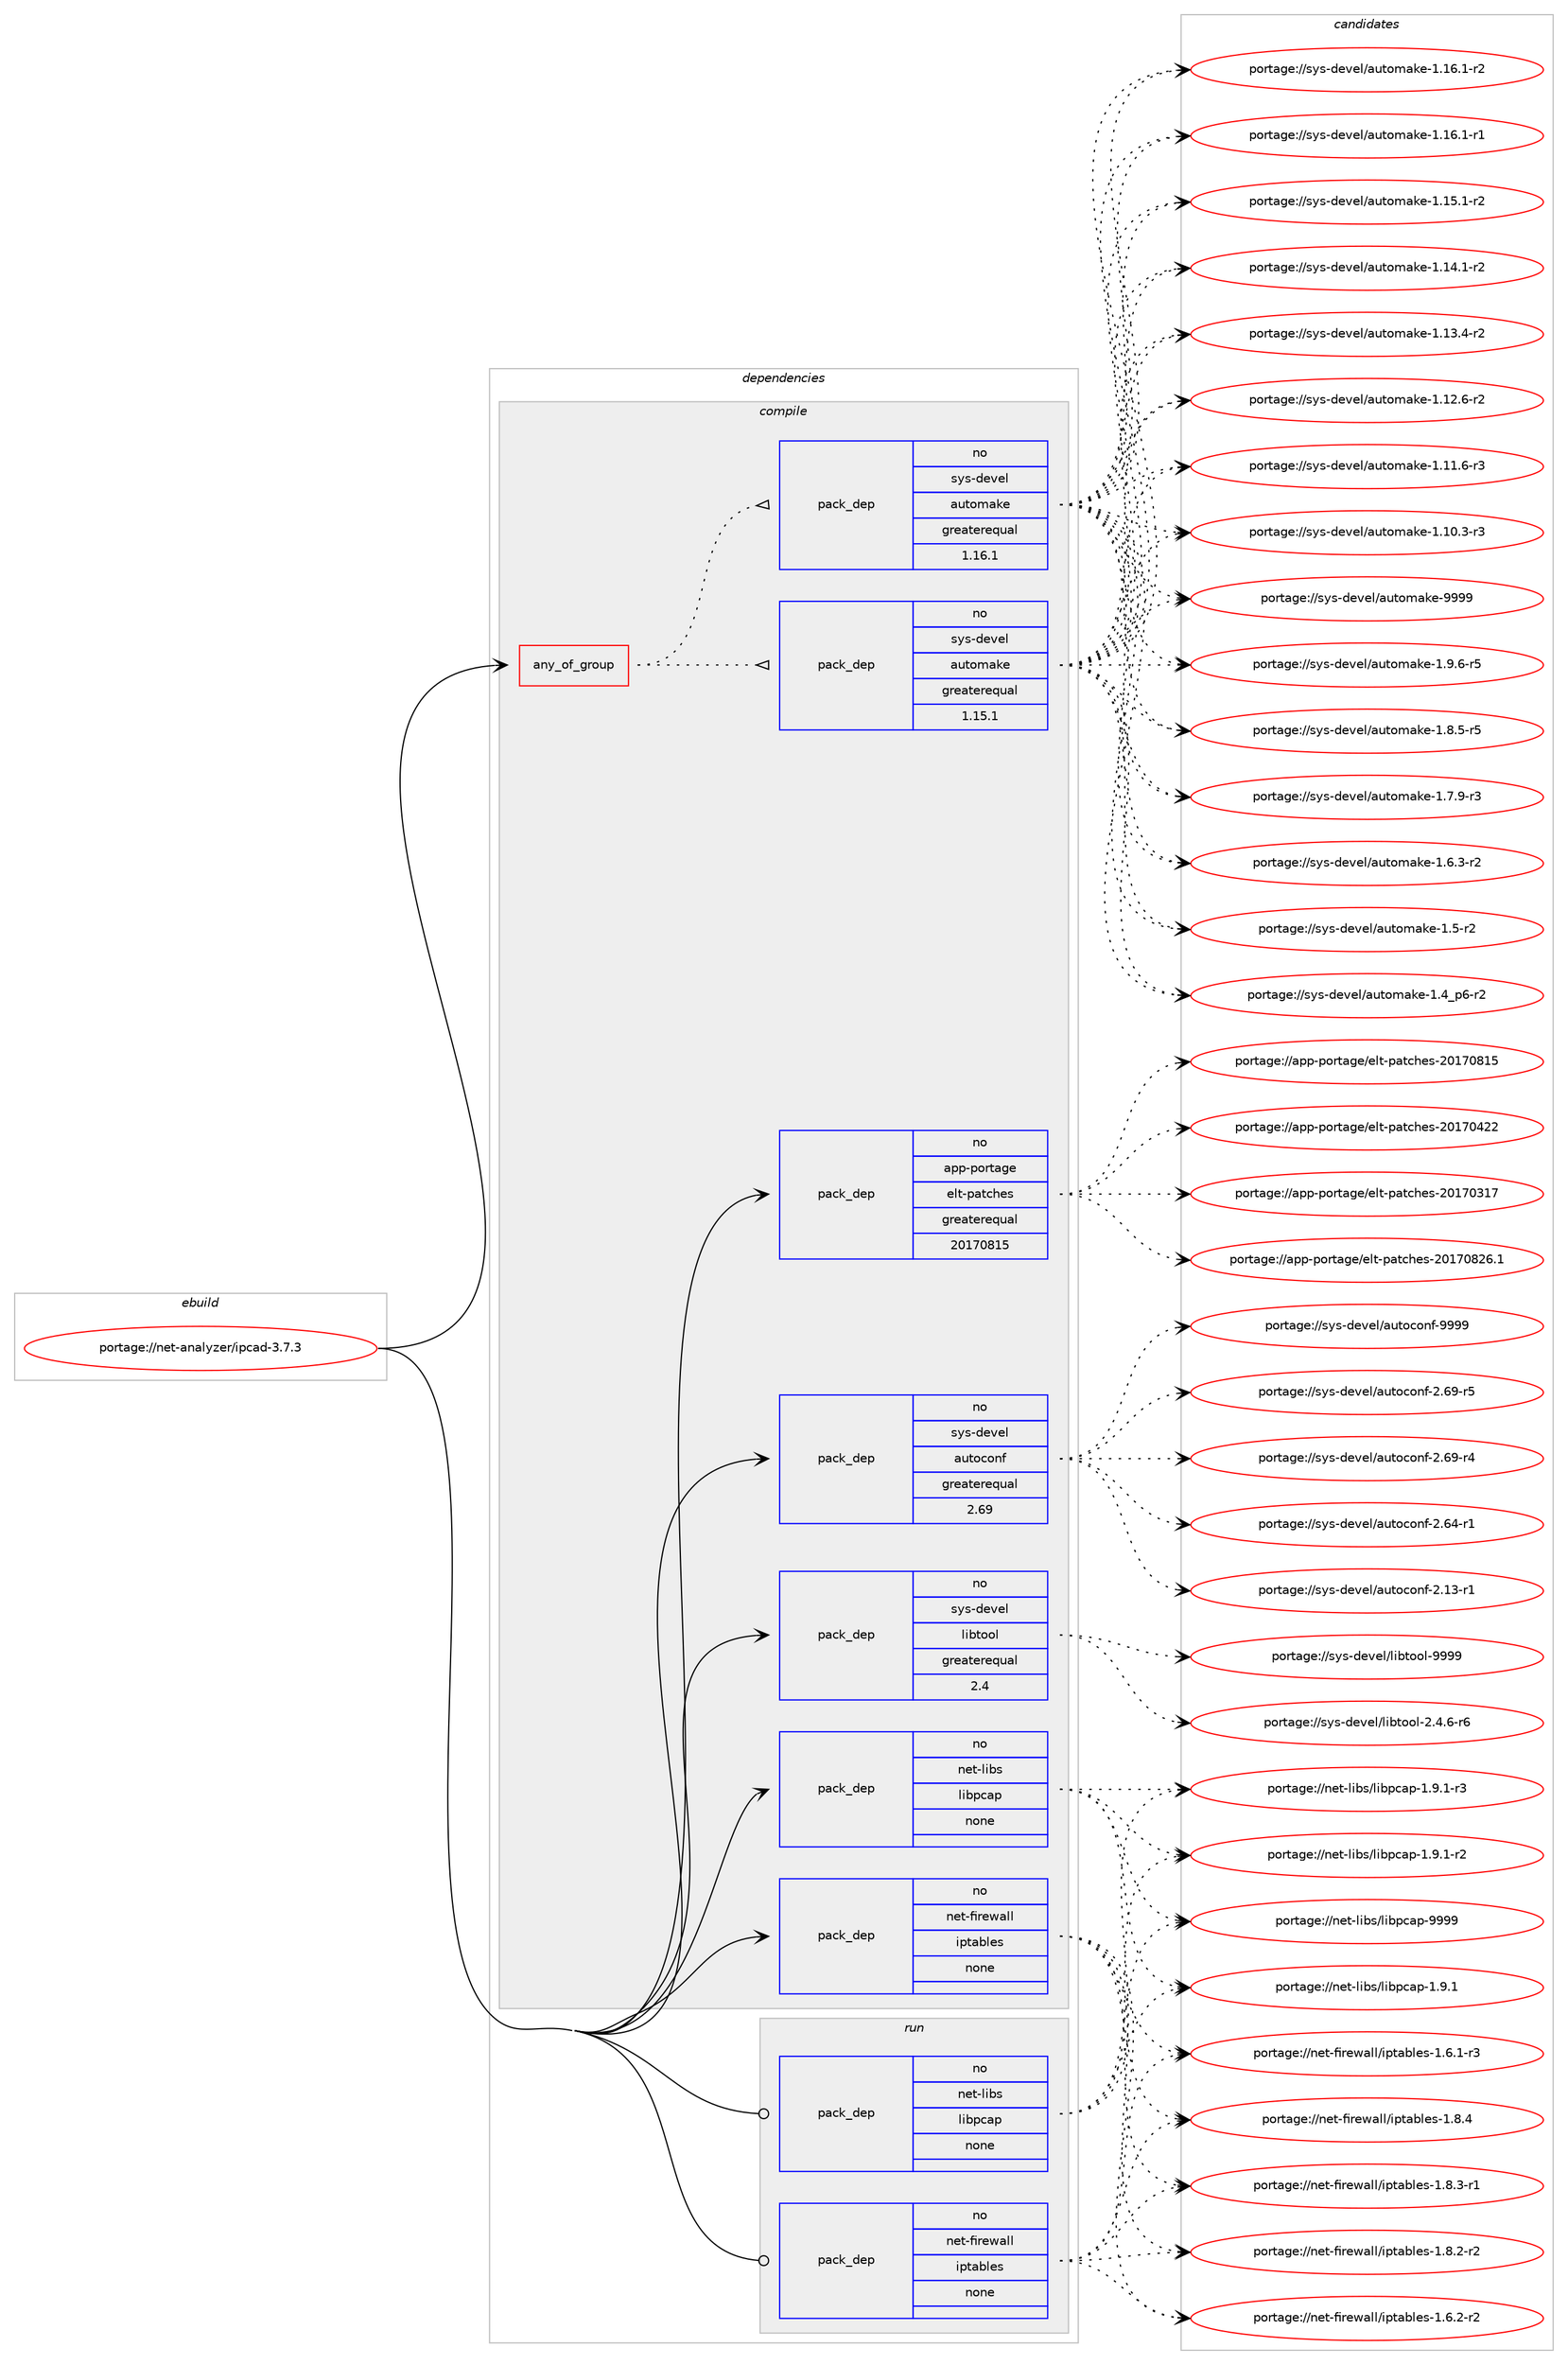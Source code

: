 digraph prolog {

# *************
# Graph options
# *************

newrank=true;
concentrate=true;
compound=true;
graph [rankdir=LR,fontname=Helvetica,fontsize=10,ranksep=1.5];#, ranksep=2.5, nodesep=0.2];
edge  [arrowhead=vee];
node  [fontname=Helvetica,fontsize=10];

# **********
# The ebuild
# **********

subgraph cluster_leftcol {
color=gray;
rank=same;
label=<<i>ebuild</i>>;
id [label="portage://net-analyzer/ipcad-3.7.3", color=red, width=4, href="../net-analyzer/ipcad-3.7.3.svg"];
}

# ****************
# The dependencies
# ****************

subgraph cluster_midcol {
color=gray;
label=<<i>dependencies</i>>;
subgraph cluster_compile {
fillcolor="#eeeeee";
style=filled;
label=<<i>compile</i>>;
subgraph any2479 {
dependency163658 [label=<<TABLE BORDER="0" CELLBORDER="1" CELLSPACING="0" CELLPADDING="4"><TR><TD CELLPADDING="10">any_of_group</TD></TR></TABLE>>, shape=none, color=red];subgraph pack124131 {
dependency163659 [label=<<TABLE BORDER="0" CELLBORDER="1" CELLSPACING="0" CELLPADDING="4" WIDTH="220"><TR><TD ROWSPAN="6" CELLPADDING="30">pack_dep</TD></TR><TR><TD WIDTH="110">no</TD></TR><TR><TD>sys-devel</TD></TR><TR><TD>automake</TD></TR><TR><TD>greaterequal</TD></TR><TR><TD>1.16.1</TD></TR></TABLE>>, shape=none, color=blue];
}
dependency163658:e -> dependency163659:w [weight=20,style="dotted",arrowhead="oinv"];
subgraph pack124132 {
dependency163660 [label=<<TABLE BORDER="0" CELLBORDER="1" CELLSPACING="0" CELLPADDING="4" WIDTH="220"><TR><TD ROWSPAN="6" CELLPADDING="30">pack_dep</TD></TR><TR><TD WIDTH="110">no</TD></TR><TR><TD>sys-devel</TD></TR><TR><TD>automake</TD></TR><TR><TD>greaterequal</TD></TR><TR><TD>1.15.1</TD></TR></TABLE>>, shape=none, color=blue];
}
dependency163658:e -> dependency163660:w [weight=20,style="dotted",arrowhead="oinv"];
}
id:e -> dependency163658:w [weight=20,style="solid",arrowhead="vee"];
subgraph pack124133 {
dependency163661 [label=<<TABLE BORDER="0" CELLBORDER="1" CELLSPACING="0" CELLPADDING="4" WIDTH="220"><TR><TD ROWSPAN="6" CELLPADDING="30">pack_dep</TD></TR><TR><TD WIDTH="110">no</TD></TR><TR><TD>app-portage</TD></TR><TR><TD>elt-patches</TD></TR><TR><TD>greaterequal</TD></TR><TR><TD>20170815</TD></TR></TABLE>>, shape=none, color=blue];
}
id:e -> dependency163661:w [weight=20,style="solid",arrowhead="vee"];
subgraph pack124134 {
dependency163662 [label=<<TABLE BORDER="0" CELLBORDER="1" CELLSPACING="0" CELLPADDING="4" WIDTH="220"><TR><TD ROWSPAN="6" CELLPADDING="30">pack_dep</TD></TR><TR><TD WIDTH="110">no</TD></TR><TR><TD>net-firewall</TD></TR><TR><TD>iptables</TD></TR><TR><TD>none</TD></TR><TR><TD></TD></TR></TABLE>>, shape=none, color=blue];
}
id:e -> dependency163662:w [weight=20,style="solid",arrowhead="vee"];
subgraph pack124135 {
dependency163663 [label=<<TABLE BORDER="0" CELLBORDER="1" CELLSPACING="0" CELLPADDING="4" WIDTH="220"><TR><TD ROWSPAN="6" CELLPADDING="30">pack_dep</TD></TR><TR><TD WIDTH="110">no</TD></TR><TR><TD>net-libs</TD></TR><TR><TD>libpcap</TD></TR><TR><TD>none</TD></TR><TR><TD></TD></TR></TABLE>>, shape=none, color=blue];
}
id:e -> dependency163663:w [weight=20,style="solid",arrowhead="vee"];
subgraph pack124136 {
dependency163664 [label=<<TABLE BORDER="0" CELLBORDER="1" CELLSPACING="0" CELLPADDING="4" WIDTH="220"><TR><TD ROWSPAN="6" CELLPADDING="30">pack_dep</TD></TR><TR><TD WIDTH="110">no</TD></TR><TR><TD>sys-devel</TD></TR><TR><TD>autoconf</TD></TR><TR><TD>greaterequal</TD></TR><TR><TD>2.69</TD></TR></TABLE>>, shape=none, color=blue];
}
id:e -> dependency163664:w [weight=20,style="solid",arrowhead="vee"];
subgraph pack124137 {
dependency163665 [label=<<TABLE BORDER="0" CELLBORDER="1" CELLSPACING="0" CELLPADDING="4" WIDTH="220"><TR><TD ROWSPAN="6" CELLPADDING="30">pack_dep</TD></TR><TR><TD WIDTH="110">no</TD></TR><TR><TD>sys-devel</TD></TR><TR><TD>libtool</TD></TR><TR><TD>greaterequal</TD></TR><TR><TD>2.4</TD></TR></TABLE>>, shape=none, color=blue];
}
id:e -> dependency163665:w [weight=20,style="solid",arrowhead="vee"];
}
subgraph cluster_compileandrun {
fillcolor="#eeeeee";
style=filled;
label=<<i>compile and run</i>>;
}
subgraph cluster_run {
fillcolor="#eeeeee";
style=filled;
label=<<i>run</i>>;
subgraph pack124138 {
dependency163666 [label=<<TABLE BORDER="0" CELLBORDER="1" CELLSPACING="0" CELLPADDING="4" WIDTH="220"><TR><TD ROWSPAN="6" CELLPADDING="30">pack_dep</TD></TR><TR><TD WIDTH="110">no</TD></TR><TR><TD>net-firewall</TD></TR><TR><TD>iptables</TD></TR><TR><TD>none</TD></TR><TR><TD></TD></TR></TABLE>>, shape=none, color=blue];
}
id:e -> dependency163666:w [weight=20,style="solid",arrowhead="odot"];
subgraph pack124139 {
dependency163667 [label=<<TABLE BORDER="0" CELLBORDER="1" CELLSPACING="0" CELLPADDING="4" WIDTH="220"><TR><TD ROWSPAN="6" CELLPADDING="30">pack_dep</TD></TR><TR><TD WIDTH="110">no</TD></TR><TR><TD>net-libs</TD></TR><TR><TD>libpcap</TD></TR><TR><TD>none</TD></TR><TR><TD></TD></TR></TABLE>>, shape=none, color=blue];
}
id:e -> dependency163667:w [weight=20,style="solid",arrowhead="odot"];
}
}

# **************
# The candidates
# **************

subgraph cluster_choices {
rank=same;
color=gray;
label=<<i>candidates</i>>;

subgraph choice124131 {
color=black;
nodesep=1;
choice115121115451001011181011084797117116111109971071014557575757 [label="portage://sys-devel/automake-9999", color=red, width=4,href="../sys-devel/automake-9999.svg"];
choice115121115451001011181011084797117116111109971071014549465746544511453 [label="portage://sys-devel/automake-1.9.6-r5", color=red, width=4,href="../sys-devel/automake-1.9.6-r5.svg"];
choice115121115451001011181011084797117116111109971071014549465646534511453 [label="portage://sys-devel/automake-1.8.5-r5", color=red, width=4,href="../sys-devel/automake-1.8.5-r5.svg"];
choice115121115451001011181011084797117116111109971071014549465546574511451 [label="portage://sys-devel/automake-1.7.9-r3", color=red, width=4,href="../sys-devel/automake-1.7.9-r3.svg"];
choice115121115451001011181011084797117116111109971071014549465446514511450 [label="portage://sys-devel/automake-1.6.3-r2", color=red, width=4,href="../sys-devel/automake-1.6.3-r2.svg"];
choice11512111545100101118101108479711711611110997107101454946534511450 [label="portage://sys-devel/automake-1.5-r2", color=red, width=4,href="../sys-devel/automake-1.5-r2.svg"];
choice115121115451001011181011084797117116111109971071014549465295112544511450 [label="portage://sys-devel/automake-1.4_p6-r2", color=red, width=4,href="../sys-devel/automake-1.4_p6-r2.svg"];
choice11512111545100101118101108479711711611110997107101454946495446494511450 [label="portage://sys-devel/automake-1.16.1-r2", color=red, width=4,href="../sys-devel/automake-1.16.1-r2.svg"];
choice11512111545100101118101108479711711611110997107101454946495446494511449 [label="portage://sys-devel/automake-1.16.1-r1", color=red, width=4,href="../sys-devel/automake-1.16.1-r1.svg"];
choice11512111545100101118101108479711711611110997107101454946495346494511450 [label="portage://sys-devel/automake-1.15.1-r2", color=red, width=4,href="../sys-devel/automake-1.15.1-r2.svg"];
choice11512111545100101118101108479711711611110997107101454946495246494511450 [label="portage://sys-devel/automake-1.14.1-r2", color=red, width=4,href="../sys-devel/automake-1.14.1-r2.svg"];
choice11512111545100101118101108479711711611110997107101454946495146524511450 [label="portage://sys-devel/automake-1.13.4-r2", color=red, width=4,href="../sys-devel/automake-1.13.4-r2.svg"];
choice11512111545100101118101108479711711611110997107101454946495046544511450 [label="portage://sys-devel/automake-1.12.6-r2", color=red, width=4,href="../sys-devel/automake-1.12.6-r2.svg"];
choice11512111545100101118101108479711711611110997107101454946494946544511451 [label="portage://sys-devel/automake-1.11.6-r3", color=red, width=4,href="../sys-devel/automake-1.11.6-r3.svg"];
choice11512111545100101118101108479711711611110997107101454946494846514511451 [label="portage://sys-devel/automake-1.10.3-r3", color=red, width=4,href="../sys-devel/automake-1.10.3-r3.svg"];
dependency163659:e -> choice115121115451001011181011084797117116111109971071014557575757:w [style=dotted,weight="100"];
dependency163659:e -> choice115121115451001011181011084797117116111109971071014549465746544511453:w [style=dotted,weight="100"];
dependency163659:e -> choice115121115451001011181011084797117116111109971071014549465646534511453:w [style=dotted,weight="100"];
dependency163659:e -> choice115121115451001011181011084797117116111109971071014549465546574511451:w [style=dotted,weight="100"];
dependency163659:e -> choice115121115451001011181011084797117116111109971071014549465446514511450:w [style=dotted,weight="100"];
dependency163659:e -> choice11512111545100101118101108479711711611110997107101454946534511450:w [style=dotted,weight="100"];
dependency163659:e -> choice115121115451001011181011084797117116111109971071014549465295112544511450:w [style=dotted,weight="100"];
dependency163659:e -> choice11512111545100101118101108479711711611110997107101454946495446494511450:w [style=dotted,weight="100"];
dependency163659:e -> choice11512111545100101118101108479711711611110997107101454946495446494511449:w [style=dotted,weight="100"];
dependency163659:e -> choice11512111545100101118101108479711711611110997107101454946495346494511450:w [style=dotted,weight="100"];
dependency163659:e -> choice11512111545100101118101108479711711611110997107101454946495246494511450:w [style=dotted,weight="100"];
dependency163659:e -> choice11512111545100101118101108479711711611110997107101454946495146524511450:w [style=dotted,weight="100"];
dependency163659:e -> choice11512111545100101118101108479711711611110997107101454946495046544511450:w [style=dotted,weight="100"];
dependency163659:e -> choice11512111545100101118101108479711711611110997107101454946494946544511451:w [style=dotted,weight="100"];
dependency163659:e -> choice11512111545100101118101108479711711611110997107101454946494846514511451:w [style=dotted,weight="100"];
}
subgraph choice124132 {
color=black;
nodesep=1;
choice115121115451001011181011084797117116111109971071014557575757 [label="portage://sys-devel/automake-9999", color=red, width=4,href="../sys-devel/automake-9999.svg"];
choice115121115451001011181011084797117116111109971071014549465746544511453 [label="portage://sys-devel/automake-1.9.6-r5", color=red, width=4,href="../sys-devel/automake-1.9.6-r5.svg"];
choice115121115451001011181011084797117116111109971071014549465646534511453 [label="portage://sys-devel/automake-1.8.5-r5", color=red, width=4,href="../sys-devel/automake-1.8.5-r5.svg"];
choice115121115451001011181011084797117116111109971071014549465546574511451 [label="portage://sys-devel/automake-1.7.9-r3", color=red, width=4,href="../sys-devel/automake-1.7.9-r3.svg"];
choice115121115451001011181011084797117116111109971071014549465446514511450 [label="portage://sys-devel/automake-1.6.3-r2", color=red, width=4,href="../sys-devel/automake-1.6.3-r2.svg"];
choice11512111545100101118101108479711711611110997107101454946534511450 [label="portage://sys-devel/automake-1.5-r2", color=red, width=4,href="../sys-devel/automake-1.5-r2.svg"];
choice115121115451001011181011084797117116111109971071014549465295112544511450 [label="portage://sys-devel/automake-1.4_p6-r2", color=red, width=4,href="../sys-devel/automake-1.4_p6-r2.svg"];
choice11512111545100101118101108479711711611110997107101454946495446494511450 [label="portage://sys-devel/automake-1.16.1-r2", color=red, width=4,href="../sys-devel/automake-1.16.1-r2.svg"];
choice11512111545100101118101108479711711611110997107101454946495446494511449 [label="portage://sys-devel/automake-1.16.1-r1", color=red, width=4,href="../sys-devel/automake-1.16.1-r1.svg"];
choice11512111545100101118101108479711711611110997107101454946495346494511450 [label="portage://sys-devel/automake-1.15.1-r2", color=red, width=4,href="../sys-devel/automake-1.15.1-r2.svg"];
choice11512111545100101118101108479711711611110997107101454946495246494511450 [label="portage://sys-devel/automake-1.14.1-r2", color=red, width=4,href="../sys-devel/automake-1.14.1-r2.svg"];
choice11512111545100101118101108479711711611110997107101454946495146524511450 [label="portage://sys-devel/automake-1.13.4-r2", color=red, width=4,href="../sys-devel/automake-1.13.4-r2.svg"];
choice11512111545100101118101108479711711611110997107101454946495046544511450 [label="portage://sys-devel/automake-1.12.6-r2", color=red, width=4,href="../sys-devel/automake-1.12.6-r2.svg"];
choice11512111545100101118101108479711711611110997107101454946494946544511451 [label="portage://sys-devel/automake-1.11.6-r3", color=red, width=4,href="../sys-devel/automake-1.11.6-r3.svg"];
choice11512111545100101118101108479711711611110997107101454946494846514511451 [label="portage://sys-devel/automake-1.10.3-r3", color=red, width=4,href="../sys-devel/automake-1.10.3-r3.svg"];
dependency163660:e -> choice115121115451001011181011084797117116111109971071014557575757:w [style=dotted,weight="100"];
dependency163660:e -> choice115121115451001011181011084797117116111109971071014549465746544511453:w [style=dotted,weight="100"];
dependency163660:e -> choice115121115451001011181011084797117116111109971071014549465646534511453:w [style=dotted,weight="100"];
dependency163660:e -> choice115121115451001011181011084797117116111109971071014549465546574511451:w [style=dotted,weight="100"];
dependency163660:e -> choice115121115451001011181011084797117116111109971071014549465446514511450:w [style=dotted,weight="100"];
dependency163660:e -> choice11512111545100101118101108479711711611110997107101454946534511450:w [style=dotted,weight="100"];
dependency163660:e -> choice115121115451001011181011084797117116111109971071014549465295112544511450:w [style=dotted,weight="100"];
dependency163660:e -> choice11512111545100101118101108479711711611110997107101454946495446494511450:w [style=dotted,weight="100"];
dependency163660:e -> choice11512111545100101118101108479711711611110997107101454946495446494511449:w [style=dotted,weight="100"];
dependency163660:e -> choice11512111545100101118101108479711711611110997107101454946495346494511450:w [style=dotted,weight="100"];
dependency163660:e -> choice11512111545100101118101108479711711611110997107101454946495246494511450:w [style=dotted,weight="100"];
dependency163660:e -> choice11512111545100101118101108479711711611110997107101454946495146524511450:w [style=dotted,weight="100"];
dependency163660:e -> choice11512111545100101118101108479711711611110997107101454946495046544511450:w [style=dotted,weight="100"];
dependency163660:e -> choice11512111545100101118101108479711711611110997107101454946494946544511451:w [style=dotted,weight="100"];
dependency163660:e -> choice11512111545100101118101108479711711611110997107101454946494846514511451:w [style=dotted,weight="100"];
}
subgraph choice124133 {
color=black;
nodesep=1;
choice971121124511211111411697103101471011081164511297116991041011154550484955485650544649 [label="portage://app-portage/elt-patches-20170826.1", color=red, width=4,href="../app-portage/elt-patches-20170826.1.svg"];
choice97112112451121111141169710310147101108116451129711699104101115455048495548564953 [label="portage://app-portage/elt-patches-20170815", color=red, width=4,href="../app-portage/elt-patches-20170815.svg"];
choice97112112451121111141169710310147101108116451129711699104101115455048495548525050 [label="portage://app-portage/elt-patches-20170422", color=red, width=4,href="../app-portage/elt-patches-20170422.svg"];
choice97112112451121111141169710310147101108116451129711699104101115455048495548514955 [label="portage://app-portage/elt-patches-20170317", color=red, width=4,href="../app-portage/elt-patches-20170317.svg"];
dependency163661:e -> choice971121124511211111411697103101471011081164511297116991041011154550484955485650544649:w [style=dotted,weight="100"];
dependency163661:e -> choice97112112451121111141169710310147101108116451129711699104101115455048495548564953:w [style=dotted,weight="100"];
dependency163661:e -> choice97112112451121111141169710310147101108116451129711699104101115455048495548525050:w [style=dotted,weight="100"];
dependency163661:e -> choice97112112451121111141169710310147101108116451129711699104101115455048495548514955:w [style=dotted,weight="100"];
}
subgraph choice124134 {
color=black;
nodesep=1;
choice1101011164510210511410111997108108471051121169798108101115454946564652 [label="portage://net-firewall/iptables-1.8.4", color=red, width=4,href="../net-firewall/iptables-1.8.4.svg"];
choice11010111645102105114101119971081084710511211697981081011154549465646514511449 [label="portage://net-firewall/iptables-1.8.3-r1", color=red, width=4,href="../net-firewall/iptables-1.8.3-r1.svg"];
choice11010111645102105114101119971081084710511211697981081011154549465646504511450 [label="portage://net-firewall/iptables-1.8.2-r2", color=red, width=4,href="../net-firewall/iptables-1.8.2-r2.svg"];
choice11010111645102105114101119971081084710511211697981081011154549465446504511450 [label="portage://net-firewall/iptables-1.6.2-r2", color=red, width=4,href="../net-firewall/iptables-1.6.2-r2.svg"];
choice11010111645102105114101119971081084710511211697981081011154549465446494511451 [label="portage://net-firewall/iptables-1.6.1-r3", color=red, width=4,href="../net-firewall/iptables-1.6.1-r3.svg"];
dependency163662:e -> choice1101011164510210511410111997108108471051121169798108101115454946564652:w [style=dotted,weight="100"];
dependency163662:e -> choice11010111645102105114101119971081084710511211697981081011154549465646514511449:w [style=dotted,weight="100"];
dependency163662:e -> choice11010111645102105114101119971081084710511211697981081011154549465646504511450:w [style=dotted,weight="100"];
dependency163662:e -> choice11010111645102105114101119971081084710511211697981081011154549465446504511450:w [style=dotted,weight="100"];
dependency163662:e -> choice11010111645102105114101119971081084710511211697981081011154549465446494511451:w [style=dotted,weight="100"];
}
subgraph choice124135 {
color=black;
nodesep=1;
choice1101011164510810598115471081059811299971124557575757 [label="portage://net-libs/libpcap-9999", color=red, width=4,href="../net-libs/libpcap-9999.svg"];
choice1101011164510810598115471081059811299971124549465746494511451 [label="portage://net-libs/libpcap-1.9.1-r3", color=red, width=4,href="../net-libs/libpcap-1.9.1-r3.svg"];
choice1101011164510810598115471081059811299971124549465746494511450 [label="portage://net-libs/libpcap-1.9.1-r2", color=red, width=4,href="../net-libs/libpcap-1.9.1-r2.svg"];
choice110101116451081059811547108105981129997112454946574649 [label="portage://net-libs/libpcap-1.9.1", color=red, width=4,href="../net-libs/libpcap-1.9.1.svg"];
dependency163663:e -> choice1101011164510810598115471081059811299971124557575757:w [style=dotted,weight="100"];
dependency163663:e -> choice1101011164510810598115471081059811299971124549465746494511451:w [style=dotted,weight="100"];
dependency163663:e -> choice1101011164510810598115471081059811299971124549465746494511450:w [style=dotted,weight="100"];
dependency163663:e -> choice110101116451081059811547108105981129997112454946574649:w [style=dotted,weight="100"];
}
subgraph choice124136 {
color=black;
nodesep=1;
choice115121115451001011181011084797117116111991111101024557575757 [label="portage://sys-devel/autoconf-9999", color=red, width=4,href="../sys-devel/autoconf-9999.svg"];
choice1151211154510010111810110847971171161119911111010245504654574511453 [label="portage://sys-devel/autoconf-2.69-r5", color=red, width=4,href="../sys-devel/autoconf-2.69-r5.svg"];
choice1151211154510010111810110847971171161119911111010245504654574511452 [label="portage://sys-devel/autoconf-2.69-r4", color=red, width=4,href="../sys-devel/autoconf-2.69-r4.svg"];
choice1151211154510010111810110847971171161119911111010245504654524511449 [label="portage://sys-devel/autoconf-2.64-r1", color=red, width=4,href="../sys-devel/autoconf-2.64-r1.svg"];
choice1151211154510010111810110847971171161119911111010245504649514511449 [label="portage://sys-devel/autoconf-2.13-r1", color=red, width=4,href="../sys-devel/autoconf-2.13-r1.svg"];
dependency163664:e -> choice115121115451001011181011084797117116111991111101024557575757:w [style=dotted,weight="100"];
dependency163664:e -> choice1151211154510010111810110847971171161119911111010245504654574511453:w [style=dotted,weight="100"];
dependency163664:e -> choice1151211154510010111810110847971171161119911111010245504654574511452:w [style=dotted,weight="100"];
dependency163664:e -> choice1151211154510010111810110847971171161119911111010245504654524511449:w [style=dotted,weight="100"];
dependency163664:e -> choice1151211154510010111810110847971171161119911111010245504649514511449:w [style=dotted,weight="100"];
}
subgraph choice124137 {
color=black;
nodesep=1;
choice1151211154510010111810110847108105981161111111084557575757 [label="portage://sys-devel/libtool-9999", color=red, width=4,href="../sys-devel/libtool-9999.svg"];
choice1151211154510010111810110847108105981161111111084550465246544511454 [label="portage://sys-devel/libtool-2.4.6-r6", color=red, width=4,href="../sys-devel/libtool-2.4.6-r6.svg"];
dependency163665:e -> choice1151211154510010111810110847108105981161111111084557575757:w [style=dotted,weight="100"];
dependency163665:e -> choice1151211154510010111810110847108105981161111111084550465246544511454:w [style=dotted,weight="100"];
}
subgraph choice124138 {
color=black;
nodesep=1;
choice1101011164510210511410111997108108471051121169798108101115454946564652 [label="portage://net-firewall/iptables-1.8.4", color=red, width=4,href="../net-firewall/iptables-1.8.4.svg"];
choice11010111645102105114101119971081084710511211697981081011154549465646514511449 [label="portage://net-firewall/iptables-1.8.3-r1", color=red, width=4,href="../net-firewall/iptables-1.8.3-r1.svg"];
choice11010111645102105114101119971081084710511211697981081011154549465646504511450 [label="portage://net-firewall/iptables-1.8.2-r2", color=red, width=4,href="../net-firewall/iptables-1.8.2-r2.svg"];
choice11010111645102105114101119971081084710511211697981081011154549465446504511450 [label="portage://net-firewall/iptables-1.6.2-r2", color=red, width=4,href="../net-firewall/iptables-1.6.2-r2.svg"];
choice11010111645102105114101119971081084710511211697981081011154549465446494511451 [label="portage://net-firewall/iptables-1.6.1-r3", color=red, width=4,href="../net-firewall/iptables-1.6.1-r3.svg"];
dependency163666:e -> choice1101011164510210511410111997108108471051121169798108101115454946564652:w [style=dotted,weight="100"];
dependency163666:e -> choice11010111645102105114101119971081084710511211697981081011154549465646514511449:w [style=dotted,weight="100"];
dependency163666:e -> choice11010111645102105114101119971081084710511211697981081011154549465646504511450:w [style=dotted,weight="100"];
dependency163666:e -> choice11010111645102105114101119971081084710511211697981081011154549465446504511450:w [style=dotted,weight="100"];
dependency163666:e -> choice11010111645102105114101119971081084710511211697981081011154549465446494511451:w [style=dotted,weight="100"];
}
subgraph choice124139 {
color=black;
nodesep=1;
choice1101011164510810598115471081059811299971124557575757 [label="portage://net-libs/libpcap-9999", color=red, width=4,href="../net-libs/libpcap-9999.svg"];
choice1101011164510810598115471081059811299971124549465746494511451 [label="portage://net-libs/libpcap-1.9.1-r3", color=red, width=4,href="../net-libs/libpcap-1.9.1-r3.svg"];
choice1101011164510810598115471081059811299971124549465746494511450 [label="portage://net-libs/libpcap-1.9.1-r2", color=red, width=4,href="../net-libs/libpcap-1.9.1-r2.svg"];
choice110101116451081059811547108105981129997112454946574649 [label="portage://net-libs/libpcap-1.9.1", color=red, width=4,href="../net-libs/libpcap-1.9.1.svg"];
dependency163667:e -> choice1101011164510810598115471081059811299971124557575757:w [style=dotted,weight="100"];
dependency163667:e -> choice1101011164510810598115471081059811299971124549465746494511451:w [style=dotted,weight="100"];
dependency163667:e -> choice1101011164510810598115471081059811299971124549465746494511450:w [style=dotted,weight="100"];
dependency163667:e -> choice110101116451081059811547108105981129997112454946574649:w [style=dotted,weight="100"];
}
}

}
